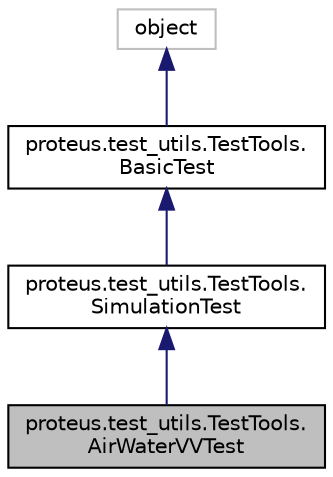 digraph "proteus.test_utils.TestTools.AirWaterVVTest"
{
 // LATEX_PDF_SIZE
  edge [fontname="Helvetica",fontsize="10",labelfontname="Helvetica",labelfontsize="10"];
  node [fontname="Helvetica",fontsize="10",shape=record];
  Node1 [label="proteus.test_utils.TestTools.\lAirWaterVVTest",height=0.2,width=0.4,color="black", fillcolor="grey75", style="filled", fontcolor="black",tooltip=" "];
  Node2 -> Node1 [dir="back",color="midnightblue",fontsize="10",style="solid",fontname="Helvetica"];
  Node2 [label="proteus.test_utils.TestTools.\lSimulationTest",height=0.2,width=0.4,color="black", fillcolor="white", style="filled",URL="$d5/df8/classproteus_1_1test__utils_1_1TestTools_1_1SimulationTest.html",tooltip=" "];
  Node3 -> Node2 [dir="back",color="midnightblue",fontsize="10",style="solid",fontname="Helvetica"];
  Node3 [label="proteus.test_utils.TestTools.\lBasicTest",height=0.2,width=0.4,color="black", fillcolor="white", style="filled",URL="$d1/d74/classproteus_1_1test__utils_1_1TestTools_1_1BasicTest.html",tooltip=" "];
  Node4 -> Node3 [dir="back",color="midnightblue",fontsize="10",style="solid",fontname="Helvetica"];
  Node4 [label="object",height=0.2,width=0.4,color="grey75", fillcolor="white", style="filled",tooltip=" "];
}
